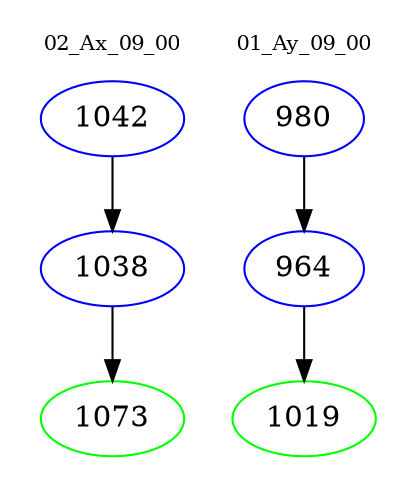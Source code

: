 digraph{
subgraph cluster_0 {
color = white
label = "02_Ax_09_00";
fontsize=10;
T0_1042 [label="1042", color="blue"]
T0_1042 -> T0_1038 [color="black"]
T0_1038 [label="1038", color="blue"]
T0_1038 -> T0_1073 [color="black"]
T0_1073 [label="1073", color="green"]
}
subgraph cluster_1 {
color = white
label = "01_Ay_09_00";
fontsize=10;
T1_980 [label="980", color="blue"]
T1_980 -> T1_964 [color="black"]
T1_964 [label="964", color="blue"]
T1_964 -> T1_1019 [color="black"]
T1_1019 [label="1019", color="green"]
}
}
